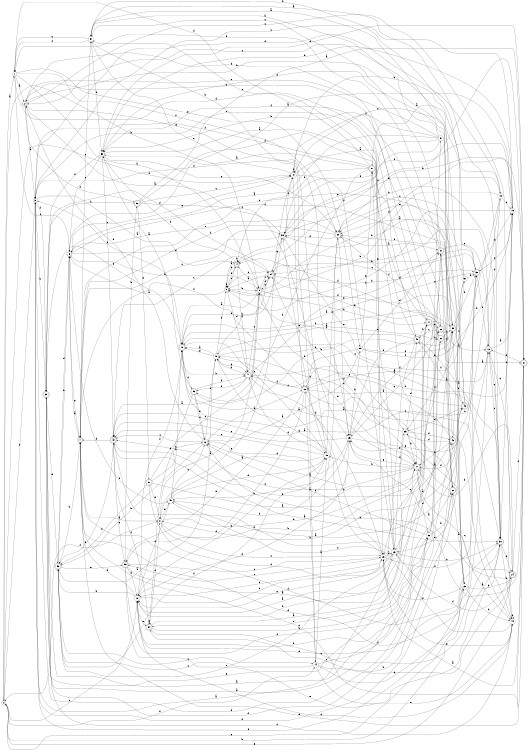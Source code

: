 digraph n49_8 {
__start0 [label="" shape="none"];

rankdir=LR;
size="8,5";

s0 [style="filled", color="black", fillcolor="white" shape="circle", label="0"];
s1 [style="filled", color="black", fillcolor="white" shape="circle", label="1"];
s2 [style="rounded,filled", color="black", fillcolor="white" shape="doublecircle", label="2"];
s3 [style="filled", color="black", fillcolor="white" shape="circle", label="3"];
s4 [style="rounded,filled", color="black", fillcolor="white" shape="doublecircle", label="4"];
s5 [style="filled", color="black", fillcolor="white" shape="circle", label="5"];
s6 [style="rounded,filled", color="black", fillcolor="white" shape="doublecircle", label="6"];
s7 [style="rounded,filled", color="black", fillcolor="white" shape="doublecircle", label="7"];
s8 [style="filled", color="black", fillcolor="white" shape="circle", label="8"];
s9 [style="rounded,filled", color="black", fillcolor="white" shape="doublecircle", label="9"];
s10 [style="rounded,filled", color="black", fillcolor="white" shape="doublecircle", label="10"];
s11 [style="rounded,filled", color="black", fillcolor="white" shape="doublecircle", label="11"];
s12 [style="filled", color="black", fillcolor="white" shape="circle", label="12"];
s13 [style="filled", color="black", fillcolor="white" shape="circle", label="13"];
s14 [style="filled", color="black", fillcolor="white" shape="circle", label="14"];
s15 [style="filled", color="black", fillcolor="white" shape="circle", label="15"];
s16 [style="filled", color="black", fillcolor="white" shape="circle", label="16"];
s17 [style="rounded,filled", color="black", fillcolor="white" shape="doublecircle", label="17"];
s18 [style="rounded,filled", color="black", fillcolor="white" shape="doublecircle", label="18"];
s19 [style="filled", color="black", fillcolor="white" shape="circle", label="19"];
s20 [style="rounded,filled", color="black", fillcolor="white" shape="doublecircle", label="20"];
s21 [style="rounded,filled", color="black", fillcolor="white" shape="doublecircle", label="21"];
s22 [style="rounded,filled", color="black", fillcolor="white" shape="doublecircle", label="22"];
s23 [style="filled", color="black", fillcolor="white" shape="circle", label="23"];
s24 [style="rounded,filled", color="black", fillcolor="white" shape="doublecircle", label="24"];
s25 [style="filled", color="black", fillcolor="white" shape="circle", label="25"];
s26 [style="rounded,filled", color="black", fillcolor="white" shape="doublecircle", label="26"];
s27 [style="rounded,filled", color="black", fillcolor="white" shape="doublecircle", label="27"];
s28 [style="filled", color="black", fillcolor="white" shape="circle", label="28"];
s29 [style="filled", color="black", fillcolor="white" shape="circle", label="29"];
s30 [style="rounded,filled", color="black", fillcolor="white" shape="doublecircle", label="30"];
s31 [style="filled", color="black", fillcolor="white" shape="circle", label="31"];
s32 [style="rounded,filled", color="black", fillcolor="white" shape="doublecircle", label="32"];
s33 [style="rounded,filled", color="black", fillcolor="white" shape="doublecircle", label="33"];
s34 [style="rounded,filled", color="black", fillcolor="white" shape="doublecircle", label="34"];
s35 [style="rounded,filled", color="black", fillcolor="white" shape="doublecircle", label="35"];
s36 [style="filled", color="black", fillcolor="white" shape="circle", label="36"];
s37 [style="filled", color="black", fillcolor="white" shape="circle", label="37"];
s38 [style="filled", color="black", fillcolor="white" shape="circle", label="38"];
s39 [style="filled", color="black", fillcolor="white" shape="circle", label="39"];
s40 [style="filled", color="black", fillcolor="white" shape="circle", label="40"];
s41 [style="rounded,filled", color="black", fillcolor="white" shape="doublecircle", label="41"];
s42 [style="rounded,filled", color="black", fillcolor="white" shape="doublecircle", label="42"];
s43 [style="rounded,filled", color="black", fillcolor="white" shape="doublecircle", label="43"];
s44 [style="filled", color="black", fillcolor="white" shape="circle", label="44"];
s45 [style="filled", color="black", fillcolor="white" shape="circle", label="45"];
s46 [style="rounded,filled", color="black", fillcolor="white" shape="doublecircle", label="46"];
s47 [style="filled", color="black", fillcolor="white" shape="circle", label="47"];
s48 [style="filled", color="black", fillcolor="white" shape="circle", label="48"];
s49 [style="rounded,filled", color="black", fillcolor="white" shape="doublecircle", label="49"];
s50 [style="filled", color="black", fillcolor="white" shape="circle", label="50"];
s51 [style="rounded,filled", color="black", fillcolor="white" shape="doublecircle", label="51"];
s52 [style="filled", color="black", fillcolor="white" shape="circle", label="52"];
s53 [style="rounded,filled", color="black", fillcolor="white" shape="doublecircle", label="53"];
s54 [style="rounded,filled", color="black", fillcolor="white" shape="doublecircle", label="54"];
s55 [style="rounded,filled", color="black", fillcolor="white" shape="doublecircle", label="55"];
s56 [style="rounded,filled", color="black", fillcolor="white" shape="doublecircle", label="56"];
s57 [style="rounded,filled", color="black", fillcolor="white" shape="doublecircle", label="57"];
s58 [style="rounded,filled", color="black", fillcolor="white" shape="doublecircle", label="58"];
s59 [style="filled", color="black", fillcolor="white" shape="circle", label="59"];
s60 [style="rounded,filled", color="black", fillcolor="white" shape="doublecircle", label="60"];
s0 -> s1 [label="a"];
s0 -> s9 [label="b"];
s0 -> s16 [label="c"];
s0 -> s47 [label="d"];
s0 -> s23 [label="e"];
s0 -> s14 [label="f"];
s1 -> s2 [label="a"];
s1 -> s9 [label="b"];
s1 -> s6 [label="c"];
s1 -> s49 [label="d"];
s1 -> s59 [label="e"];
s1 -> s20 [label="f"];
s2 -> s3 [label="a"];
s2 -> s22 [label="b"];
s2 -> s24 [label="c"];
s2 -> s26 [label="d"];
s2 -> s15 [label="e"];
s2 -> s56 [label="f"];
s3 -> s4 [label="a"];
s3 -> s0 [label="b"];
s3 -> s19 [label="c"];
s3 -> s25 [label="d"];
s3 -> s23 [label="e"];
s3 -> s35 [label="f"];
s4 -> s5 [label="a"];
s4 -> s4 [label="b"];
s4 -> s5 [label="c"];
s4 -> s52 [label="d"];
s4 -> s5 [label="e"];
s4 -> s41 [label="f"];
s5 -> s6 [label="a"];
s5 -> s9 [label="b"];
s5 -> s34 [label="c"];
s5 -> s41 [label="d"];
s5 -> s4 [label="e"];
s5 -> s5 [label="f"];
s6 -> s7 [label="a"];
s6 -> s9 [label="b"];
s6 -> s32 [label="c"];
s6 -> s38 [label="d"];
s6 -> s47 [label="e"];
s6 -> s45 [label="f"];
s7 -> s8 [label="a"];
s7 -> s58 [label="b"];
s7 -> s31 [label="c"];
s7 -> s30 [label="d"];
s7 -> s6 [label="e"];
s7 -> s13 [label="f"];
s8 -> s9 [label="a"];
s8 -> s11 [label="b"];
s8 -> s28 [label="c"];
s8 -> s17 [label="d"];
s8 -> s45 [label="e"];
s8 -> s0 [label="f"];
s9 -> s10 [label="a"];
s9 -> s17 [label="b"];
s9 -> s34 [label="c"];
s9 -> s27 [label="d"];
s9 -> s11 [label="e"];
s9 -> s34 [label="f"];
s10 -> s11 [label="a"];
s10 -> s41 [label="b"];
s10 -> s53 [label="c"];
s10 -> s3 [label="d"];
s10 -> s15 [label="e"];
s10 -> s32 [label="f"];
s11 -> s12 [label="a"];
s11 -> s15 [label="b"];
s11 -> s24 [label="c"];
s11 -> s36 [label="d"];
s11 -> s25 [label="e"];
s11 -> s42 [label="f"];
s12 -> s13 [label="a"];
s12 -> s58 [label="b"];
s12 -> s42 [label="c"];
s12 -> s25 [label="d"];
s12 -> s2 [label="e"];
s12 -> s40 [label="f"];
s13 -> s14 [label="a"];
s13 -> s19 [label="b"];
s13 -> s44 [label="c"];
s13 -> s55 [label="d"];
s13 -> s55 [label="e"];
s13 -> s41 [label="f"];
s14 -> s15 [label="a"];
s14 -> s22 [label="b"];
s14 -> s58 [label="c"];
s14 -> s33 [label="d"];
s14 -> s44 [label="e"];
s14 -> s60 [label="f"];
s15 -> s8 [label="a"];
s15 -> s16 [label="b"];
s15 -> s20 [label="c"];
s15 -> s41 [label="d"];
s15 -> s42 [label="e"];
s15 -> s38 [label="f"];
s16 -> s17 [label="a"];
s16 -> s58 [label="b"];
s16 -> s28 [label="c"];
s16 -> s7 [label="d"];
s16 -> s54 [label="e"];
s16 -> s10 [label="f"];
s17 -> s18 [label="a"];
s17 -> s2 [label="b"];
s17 -> s60 [label="c"];
s17 -> s16 [label="d"];
s17 -> s26 [label="e"];
s17 -> s51 [label="f"];
s18 -> s19 [label="a"];
s18 -> s0 [label="b"];
s18 -> s30 [label="c"];
s18 -> s13 [label="d"];
s18 -> s34 [label="e"];
s18 -> s48 [label="f"];
s19 -> s6 [label="a"];
s19 -> s20 [label="b"];
s19 -> s33 [label="c"];
s19 -> s52 [label="d"];
s19 -> s5 [label="e"];
s19 -> s38 [label="f"];
s20 -> s21 [label="a"];
s20 -> s45 [label="b"];
s20 -> s25 [label="c"];
s20 -> s38 [label="d"];
s20 -> s6 [label="e"];
s20 -> s7 [label="f"];
s21 -> s22 [label="a"];
s21 -> s52 [label="b"];
s21 -> s31 [label="c"];
s21 -> s43 [label="d"];
s21 -> s18 [label="e"];
s21 -> s1 [label="f"];
s22 -> s23 [label="a"];
s22 -> s10 [label="b"];
s22 -> s33 [label="c"];
s22 -> s52 [label="d"];
s22 -> s25 [label="e"];
s22 -> s16 [label="f"];
s23 -> s20 [label="a"];
s23 -> s24 [label="b"];
s23 -> s2 [label="c"];
s23 -> s44 [label="d"];
s23 -> s16 [label="e"];
s23 -> s28 [label="f"];
s24 -> s25 [label="a"];
s24 -> s11 [label="b"];
s24 -> s54 [label="c"];
s24 -> s29 [label="d"];
s24 -> s0 [label="e"];
s24 -> s27 [label="f"];
s25 -> s26 [label="a"];
s25 -> s59 [label="b"];
s25 -> s42 [label="c"];
s25 -> s16 [label="d"];
s25 -> s46 [label="e"];
s25 -> s45 [label="f"];
s26 -> s27 [label="a"];
s26 -> s25 [label="b"];
s26 -> s49 [label="c"];
s26 -> s19 [label="d"];
s26 -> s34 [label="e"];
s26 -> s52 [label="f"];
s27 -> s28 [label="a"];
s27 -> s12 [label="b"];
s27 -> s7 [label="c"];
s27 -> s18 [label="d"];
s27 -> s7 [label="e"];
s27 -> s4 [label="f"];
s28 -> s29 [label="a"];
s28 -> s13 [label="b"];
s28 -> s16 [label="c"];
s28 -> s40 [label="d"];
s28 -> s55 [label="e"];
s28 -> s18 [label="f"];
s29 -> s3 [label="a"];
s29 -> s30 [label="b"];
s29 -> s31 [label="c"];
s29 -> s42 [label="d"];
s29 -> s58 [label="e"];
s29 -> s39 [label="f"];
s30 -> s31 [label="a"];
s30 -> s44 [label="b"];
s30 -> s18 [label="c"];
s30 -> s19 [label="d"];
s30 -> s24 [label="e"];
s30 -> s7 [label="f"];
s31 -> s32 [label="a"];
s31 -> s14 [label="b"];
s31 -> s1 [label="c"];
s31 -> s33 [label="d"];
s31 -> s52 [label="e"];
s31 -> s1 [label="f"];
s32 -> s29 [label="a"];
s32 -> s33 [label="b"];
s32 -> s7 [label="c"];
s32 -> s5 [label="d"];
s32 -> s20 [label="e"];
s32 -> s46 [label="f"];
s33 -> s10 [label="a"];
s33 -> s34 [label="b"];
s33 -> s34 [label="c"];
s33 -> s19 [label="d"];
s33 -> s29 [label="e"];
s33 -> s18 [label="f"];
s34 -> s5 [label="a"];
s34 -> s33 [label="b"];
s34 -> s9 [label="c"];
s34 -> s35 [label="d"];
s34 -> s38 [label="e"];
s34 -> s11 [label="f"];
s35 -> s36 [label="a"];
s35 -> s3 [label="b"];
s35 -> s44 [label="c"];
s35 -> s10 [label="d"];
s35 -> s58 [label="e"];
s35 -> s43 [label="f"];
s36 -> s35 [label="a"];
s36 -> s22 [label="b"];
s36 -> s37 [label="c"];
s36 -> s3 [label="d"];
s36 -> s21 [label="e"];
s36 -> s12 [label="f"];
s37 -> s6 [label="a"];
s37 -> s31 [label="b"];
s37 -> s2 [label="c"];
s37 -> s38 [label="d"];
s37 -> s4 [label="e"];
s37 -> s47 [label="f"];
s38 -> s2 [label="a"];
s38 -> s30 [label="b"];
s38 -> s7 [label="c"];
s38 -> s10 [label="d"];
s38 -> s39 [label="e"];
s38 -> s47 [label="f"];
s39 -> s23 [label="a"];
s39 -> s11 [label="b"];
s39 -> s40 [label="c"];
s39 -> s49 [label="d"];
s39 -> s35 [label="e"];
s39 -> s43 [label="f"];
s40 -> s10 [label="a"];
s40 -> s34 [label="b"];
s40 -> s30 [label="c"];
s40 -> s41 [label="d"];
s40 -> s10 [label="e"];
s40 -> s5 [label="f"];
s41 -> s42 [label="a"];
s41 -> s40 [label="b"];
s41 -> s9 [label="c"];
s41 -> s28 [label="d"];
s41 -> s21 [label="e"];
s41 -> s53 [label="f"];
s42 -> s30 [label="a"];
s42 -> s43 [label="b"];
s42 -> s34 [label="c"];
s42 -> s7 [label="d"];
s42 -> s55 [label="e"];
s42 -> s58 [label="f"];
s43 -> s44 [label="a"];
s43 -> s11 [label="b"];
s43 -> s50 [label="c"];
s43 -> s39 [label="d"];
s43 -> s41 [label="e"];
s43 -> s3 [label="f"];
s44 -> s10 [label="a"];
s44 -> s18 [label="b"];
s44 -> s45 [label="c"];
s44 -> s16 [label="d"];
s44 -> s28 [label="e"];
s44 -> s44 [label="f"];
s45 -> s46 [label="a"];
s45 -> s10 [label="b"];
s45 -> s12 [label="c"];
s45 -> s15 [label="d"];
s45 -> s47 [label="e"];
s45 -> s16 [label="f"];
s46 -> s13 [label="a"];
s46 -> s8 [label="b"];
s46 -> s47 [label="c"];
s46 -> s39 [label="d"];
s46 -> s20 [label="e"];
s46 -> s49 [label="f"];
s47 -> s17 [label="a"];
s47 -> s48 [label="b"];
s47 -> s31 [label="c"];
s47 -> s47 [label="d"];
s47 -> s13 [label="e"];
s47 -> s29 [label="f"];
s48 -> s42 [label="a"];
s48 -> s5 [label="b"];
s48 -> s19 [label="c"];
s48 -> s3 [label="d"];
s48 -> s38 [label="e"];
s48 -> s13 [label="f"];
s49 -> s30 [label="a"];
s49 -> s17 [label="b"];
s49 -> s16 [label="c"];
s49 -> s25 [label="d"];
s49 -> s3 [label="e"];
s49 -> s4 [label="f"];
s50 -> s51 [label="a"];
s50 -> s33 [label="b"];
s50 -> s20 [label="c"];
s50 -> s11 [label="d"];
s50 -> s38 [label="e"];
s50 -> s39 [label="f"];
s51 -> s52 [label="a"];
s51 -> s53 [label="b"];
s51 -> s28 [label="c"];
s51 -> s1 [label="d"];
s51 -> s4 [label="e"];
s51 -> s3 [label="f"];
s52 -> s11 [label="a"];
s52 -> s42 [label="b"];
s52 -> s6 [label="c"];
s52 -> s27 [label="d"];
s52 -> s20 [label="e"];
s52 -> s35 [label="f"];
s53 -> s52 [label="a"];
s53 -> s32 [label="b"];
s53 -> s12 [label="c"];
s53 -> s54 [label="d"];
s53 -> s12 [label="e"];
s53 -> s41 [label="f"];
s54 -> s26 [label="a"];
s54 -> s22 [label="b"];
s54 -> s30 [label="c"];
s54 -> s8 [label="d"];
s54 -> s54 [label="e"];
s54 -> s42 [label="f"];
s55 -> s21 [label="a"];
s55 -> s56 [label="b"];
s55 -> s28 [label="c"];
s55 -> s16 [label="d"];
s55 -> s30 [label="e"];
s55 -> s36 [label="f"];
s56 -> s27 [label="a"];
s56 -> s35 [label="b"];
s56 -> s47 [label="c"];
s56 -> s29 [label="d"];
s56 -> s57 [label="e"];
s56 -> s25 [label="f"];
s57 -> s11 [label="a"];
s57 -> s12 [label="b"];
s57 -> s9 [label="c"];
s57 -> s29 [label="d"];
s57 -> s8 [label="e"];
s57 -> s58 [label="f"];
s58 -> s40 [label="a"];
s58 -> s6 [label="b"];
s58 -> s14 [label="c"];
s58 -> s6 [label="d"];
s58 -> s55 [label="e"];
s58 -> s15 [label="f"];
s59 -> s12 [label="a"];
s59 -> s51 [label="b"];
s59 -> s40 [label="c"];
s59 -> s21 [label="d"];
s59 -> s32 [label="e"];
s59 -> s32 [label="f"];
s60 -> s40 [label="a"];
s60 -> s32 [label="b"];
s60 -> s28 [label="c"];
s60 -> s4 [label="d"];
s60 -> s54 [label="e"];
s60 -> s20 [label="f"];

}